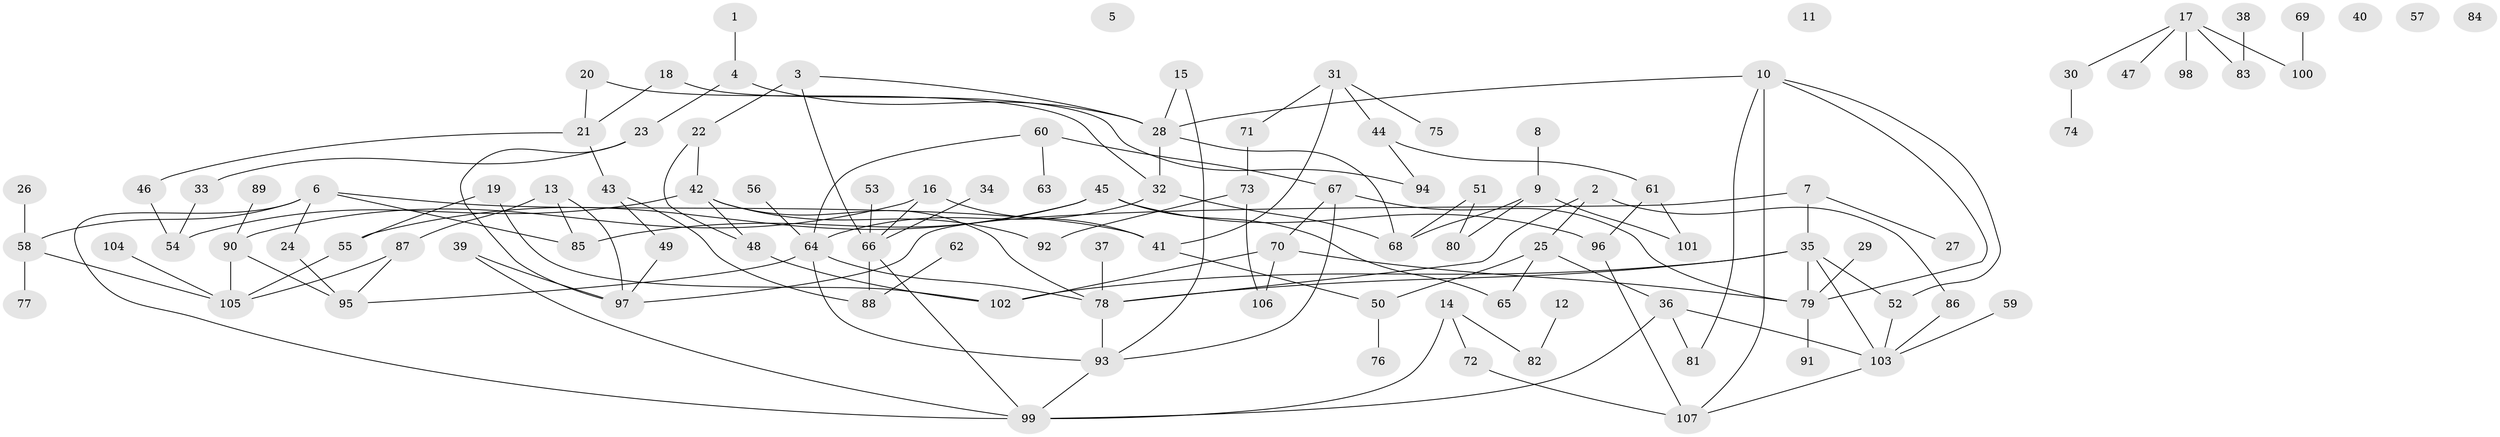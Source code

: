 // coarse degree distribution, {3: 0.22448979591836735, 8: 0.02040816326530612, 2: 0.14285714285714285, 7: 0.061224489795918366, 4: 0.14285714285714285, 1: 0.22448979591836735, 9: 0.04081632653061224, 5: 0.10204081632653061, 6: 0.04081632653061224}
// Generated by graph-tools (version 1.1) at 2025/48/03/04/25 22:48:29]
// undirected, 107 vertices, 144 edges
graph export_dot {
  node [color=gray90,style=filled];
  1;
  2;
  3;
  4;
  5;
  6;
  7;
  8;
  9;
  10;
  11;
  12;
  13;
  14;
  15;
  16;
  17;
  18;
  19;
  20;
  21;
  22;
  23;
  24;
  25;
  26;
  27;
  28;
  29;
  30;
  31;
  32;
  33;
  34;
  35;
  36;
  37;
  38;
  39;
  40;
  41;
  42;
  43;
  44;
  45;
  46;
  47;
  48;
  49;
  50;
  51;
  52;
  53;
  54;
  55;
  56;
  57;
  58;
  59;
  60;
  61;
  62;
  63;
  64;
  65;
  66;
  67;
  68;
  69;
  70;
  71;
  72;
  73;
  74;
  75;
  76;
  77;
  78;
  79;
  80;
  81;
  82;
  83;
  84;
  85;
  86;
  87;
  88;
  89;
  90;
  91;
  92;
  93;
  94;
  95;
  96;
  97;
  98;
  99;
  100;
  101;
  102;
  103;
  104;
  105;
  106;
  107;
  1 -- 4;
  2 -- 25;
  2 -- 78;
  2 -- 86;
  3 -- 22;
  3 -- 28;
  3 -- 66;
  4 -- 23;
  4 -- 28;
  6 -- 24;
  6 -- 41;
  6 -- 58;
  6 -- 85;
  6 -- 99;
  7 -- 27;
  7 -- 35;
  7 -- 97;
  8 -- 9;
  9 -- 68;
  9 -- 80;
  9 -- 101;
  10 -- 28;
  10 -- 52;
  10 -- 79;
  10 -- 81;
  10 -- 107;
  12 -- 82;
  13 -- 85;
  13 -- 87;
  13 -- 97;
  14 -- 72;
  14 -- 82;
  14 -- 99;
  15 -- 28;
  15 -- 93;
  16 -- 41;
  16 -- 66;
  16 -- 90;
  17 -- 30;
  17 -- 47;
  17 -- 83;
  17 -- 98;
  17 -- 100;
  18 -- 21;
  18 -- 94;
  19 -- 55;
  19 -- 102;
  20 -- 21;
  20 -- 32;
  21 -- 43;
  21 -- 46;
  22 -- 42;
  22 -- 48;
  23 -- 33;
  23 -- 97;
  24 -- 95;
  25 -- 36;
  25 -- 50;
  25 -- 65;
  26 -- 58;
  28 -- 32;
  28 -- 68;
  29 -- 79;
  30 -- 74;
  31 -- 41;
  31 -- 44;
  31 -- 71;
  31 -- 75;
  32 -- 64;
  32 -- 68;
  33 -- 54;
  34 -- 66;
  35 -- 52;
  35 -- 78;
  35 -- 79;
  35 -- 102;
  35 -- 103;
  36 -- 81;
  36 -- 99;
  36 -- 103;
  37 -- 78;
  38 -- 83;
  39 -- 97;
  39 -- 99;
  41 -- 50;
  42 -- 48;
  42 -- 54;
  42 -- 78;
  42 -- 92;
  43 -- 49;
  43 -- 88;
  44 -- 61;
  44 -- 94;
  45 -- 55;
  45 -- 65;
  45 -- 85;
  45 -- 96;
  46 -- 54;
  48 -- 102;
  49 -- 97;
  50 -- 76;
  51 -- 68;
  51 -- 80;
  52 -- 103;
  53 -- 66;
  55 -- 105;
  56 -- 64;
  58 -- 77;
  58 -- 105;
  59 -- 103;
  60 -- 63;
  60 -- 64;
  60 -- 67;
  61 -- 96;
  61 -- 101;
  62 -- 88;
  64 -- 78;
  64 -- 93;
  64 -- 95;
  66 -- 88;
  66 -- 99;
  67 -- 70;
  67 -- 79;
  67 -- 93;
  69 -- 100;
  70 -- 79;
  70 -- 102;
  70 -- 106;
  71 -- 73;
  72 -- 107;
  73 -- 92;
  73 -- 106;
  78 -- 93;
  79 -- 91;
  86 -- 103;
  87 -- 95;
  87 -- 105;
  89 -- 90;
  90 -- 95;
  90 -- 105;
  93 -- 99;
  96 -- 107;
  103 -- 107;
  104 -- 105;
}
